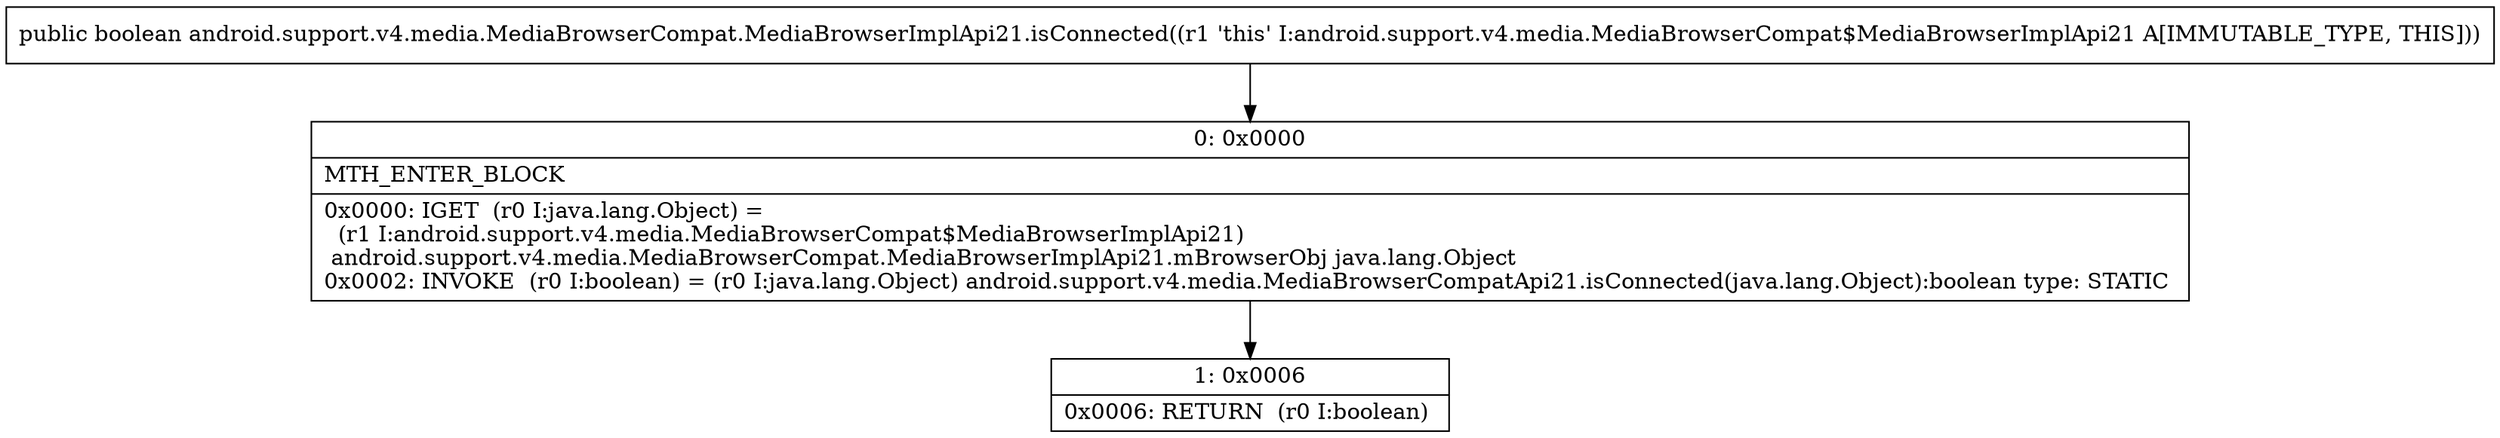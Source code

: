 digraph "CFG forandroid.support.v4.media.MediaBrowserCompat.MediaBrowserImplApi21.isConnected()Z" {
Node_0 [shape=record,label="{0\:\ 0x0000|MTH_ENTER_BLOCK\l|0x0000: IGET  (r0 I:java.lang.Object) = \l  (r1 I:android.support.v4.media.MediaBrowserCompat$MediaBrowserImplApi21)\l android.support.v4.media.MediaBrowserCompat.MediaBrowserImplApi21.mBrowserObj java.lang.Object \l0x0002: INVOKE  (r0 I:boolean) = (r0 I:java.lang.Object) android.support.v4.media.MediaBrowserCompatApi21.isConnected(java.lang.Object):boolean type: STATIC \l}"];
Node_1 [shape=record,label="{1\:\ 0x0006|0x0006: RETURN  (r0 I:boolean) \l}"];
MethodNode[shape=record,label="{public boolean android.support.v4.media.MediaBrowserCompat.MediaBrowserImplApi21.isConnected((r1 'this' I:android.support.v4.media.MediaBrowserCompat$MediaBrowserImplApi21 A[IMMUTABLE_TYPE, THIS])) }"];
MethodNode -> Node_0;
Node_0 -> Node_1;
}

